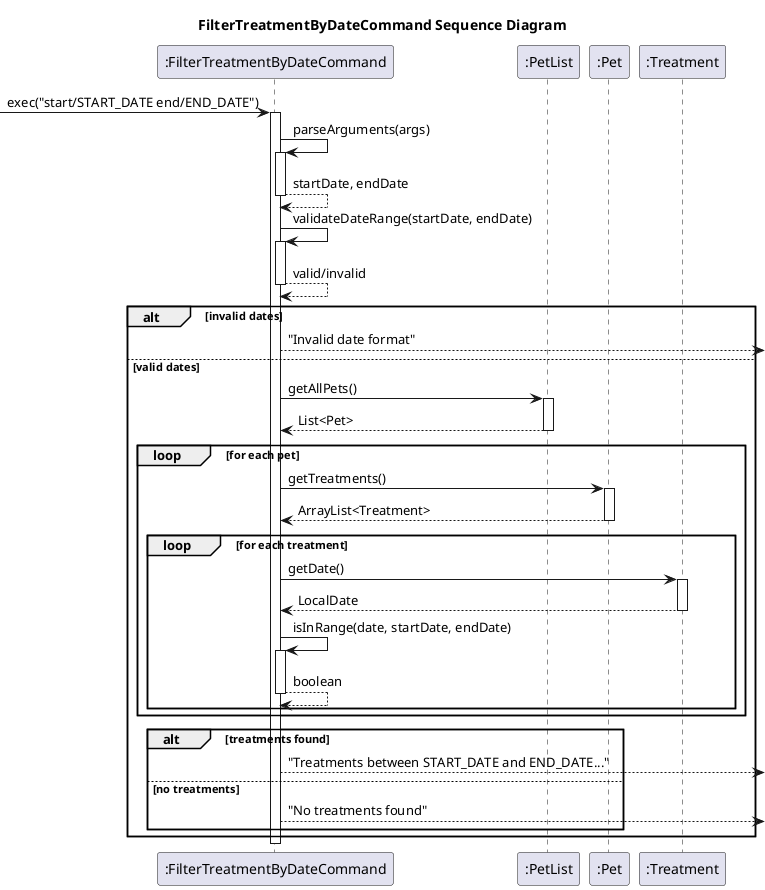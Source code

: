 @startuml
title FilterTreatmentByDateCommand Sequence Diagram

participant ":FilterTreatmentByDateCommand" as FTC
participant ":PetList" as PetList
participant ":Pet" as Pet
participant ":Treatment" as Treatment

-> FTC : exec("start/START_DATE end/END_DATE")
activate FTC

FTC -> FTC : parseArguments(args)
activate FTC
FTC --> FTC : startDate, endDate
deactivate FTC

FTC -> FTC : validateDateRange(startDate, endDate)
activate FTC
FTC --> FTC : valid/invalid
deactivate FTC

alt invalid dates
  FTC --> : "Invalid date format"
else valid dates
  FTC -> PetList : getAllPets()
  activate PetList
  PetList --> FTC : List<Pet>
  deactivate PetList

  loop for each pet
    FTC -> Pet : getTreatments()
    activate Pet
    Pet --> FTC : ArrayList<Treatment>
    deactivate Pet

    loop for each treatment
      FTC -> Treatment : getDate()
      activate Treatment
      Treatment --> FTC : LocalDate
      deactivate Treatment

      FTC -> FTC : isInRange(date, startDate, endDate)
      activate FTC
      FTC --> FTC : boolean
      deactivate FTC
    end
  end

  alt treatments found
    FTC --> : "Treatments between START_DATE and END_DATE..."
  else no treatments
    FTC --> : "No treatments found"
  end
end

deactivate FTC

@enduml
